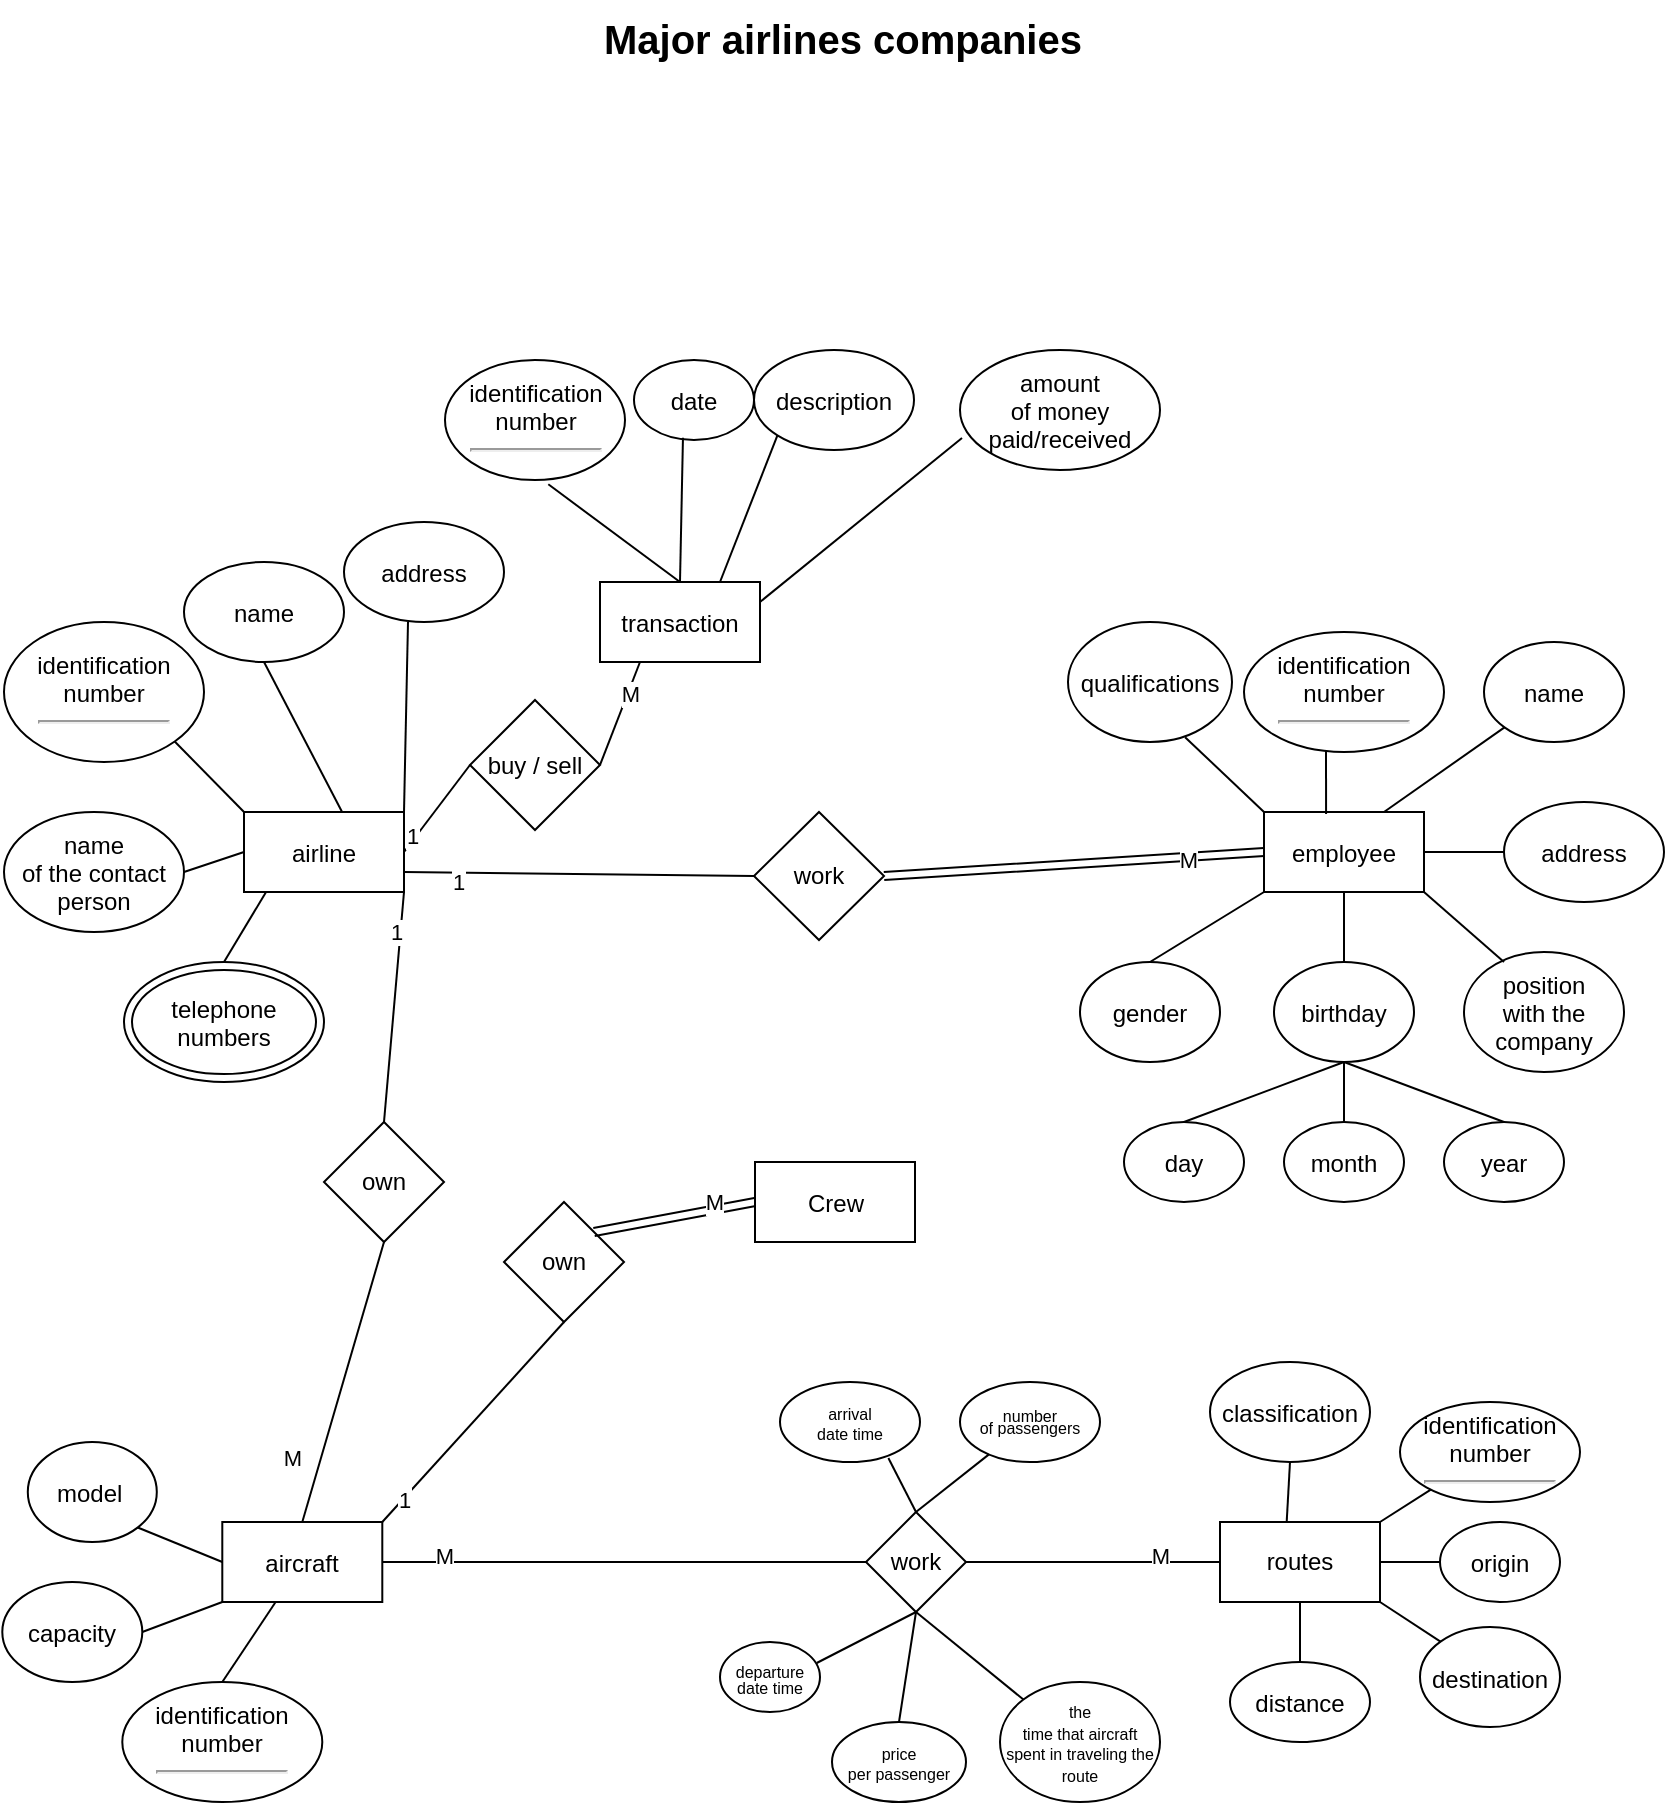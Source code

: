 <mxfile version="24.3.1" type="github">
  <diagram name="Page-1" id="Wud9rcYHppizJK5f9QVb">
    <mxGraphModel dx="1434" dy="746" grid="1" gridSize="10" guides="1" tooltips="1" connect="1" arrows="1" fold="1" page="1" pageScale="1" pageWidth="850" pageHeight="1100" math="0" shadow="0">
      <root>
        <mxCell id="0" />
        <mxCell id="1" parent="0" />
        <mxCell id="U4qR48-MR9zNBadxlRmR-1" value="&lt;b style=&quot;mso-bidi-font-weight:normal&quot;&gt;&lt;span style=&quot;font-family: Arial, sans-serif; position: relative; top: 0.5pt;&quot;&gt;&lt;font style=&quot;font-size: 20px;&quot;&gt;Major airlines companies&lt;/font&gt;&lt;/span&gt;&lt;/b&gt;" style="text;whiteSpace=wrap;html=1;fixedWidth=0;" parent="1" vertex="1">
          <mxGeometry x="308" y="40" width="245" height="40" as="geometry" />
        </mxCell>
        <mxCell id="U4qR48-MR9zNBadxlRmR-2" value="routes" style="rounded=0;whiteSpace=wrap;html=1;" parent="1" vertex="1">
          <mxGeometry x="618" y="801" width="80" height="40" as="geometry" />
        </mxCell>
        <mxCell id="U4qR48-MR9zNBadxlRmR-3" value="&lt;span style=&quot;font-family: Arial, sans-serif; position: relative; top: 0.5pt;&quot;&gt;&lt;font style=&quot;font-size: 12px;&quot;&gt;aircraft&lt;/font&gt;&lt;/span&gt;" style="rounded=0;whiteSpace=wrap;html=1;" parent="1" vertex="1">
          <mxGeometry x="119.15" y="801" width="80" height="40" as="geometry" />
        </mxCell>
        <mxCell id="U4qR48-MR9zNBadxlRmR-4" value="&lt;span style=&quot;font-family: Arial, sans-serif; position: relative; top: 0.5pt;&quot;&gt;&lt;font style=&quot;font-size: 12px;&quot;&gt;employee&lt;/font&gt;&lt;/span&gt;" style="rounded=0;whiteSpace=wrap;html=1;" parent="1" vertex="1">
          <mxGeometry x="640" y="446" width="80" height="40" as="geometry" />
        </mxCell>
        <mxCell id="U4qR48-MR9zNBadxlRmR-5" value="&lt;span style=&quot;font-family: Arial, sans-serif; position: relative; top: 0.5pt;&quot;&gt;&lt;font style=&quot;font-size: 12px;&quot;&gt;airline&lt;/font&gt;&lt;/span&gt;" style="rounded=0;whiteSpace=wrap;html=1;" parent="1" vertex="1">
          <mxGeometry x="130" y="446" width="80" height="40" as="geometry" />
        </mxCell>
        <mxCell id="U4qR48-MR9zNBadxlRmR-6" value="&lt;span style=&quot;font-family: Arial, sans-serif; position: relative; top: 0.5pt;&quot;&gt;&lt;font style=&quot;font-size: 12px;&quot;&gt;name&lt;br/&gt;of the contact person&lt;/font&gt;&lt;/span&gt;" style="ellipse;whiteSpace=wrap;html=1;" parent="1" vertex="1">
          <mxGeometry x="10" y="446" width="90" height="60" as="geometry" />
        </mxCell>
        <mxCell id="U4qR48-MR9zNBadxlRmR-7" value="&lt;span style=&quot;font-family: Arial, sans-serif; position: relative; top: 0.5pt;&quot;&gt;&lt;font style=&quot;font-size: 12px;&quot;&gt;identification&lt;br&gt;number&lt;/font&gt;&lt;/span&gt;&lt;hr&gt;" style="ellipse;whiteSpace=wrap;html=1;" parent="1" vertex="1">
          <mxGeometry x="10" y="351" width="100" height="70" as="geometry" />
        </mxCell>
        <mxCell id="U4qR48-MR9zNBadxlRmR-8" value="&lt;span style=&quot;font-family: Arial, sans-serif; position: relative; top: 0.5pt;&quot;&gt;&lt;font style=&quot;font-size: 12px;&quot;&gt;name&lt;/font&gt;&lt;/span&gt;" style="ellipse;whiteSpace=wrap;html=1;" parent="1" vertex="1">
          <mxGeometry x="100" y="321" width="80" height="50" as="geometry" />
        </mxCell>
        <mxCell id="U4qR48-MR9zNBadxlRmR-9" value="&lt;span style=&quot;font-family: Arial, sans-serif; position: relative; top: 0.5pt;&quot;&gt;&lt;font style=&quot;font-size: 12px;&quot;&gt;address&lt;/font&gt;&lt;/span&gt;" style="ellipse;whiteSpace=wrap;html=1;" parent="1" vertex="1">
          <mxGeometry x="180" y="301" width="80" height="50" as="geometry" />
        </mxCell>
        <mxCell id="U4qR48-MR9zNBadxlRmR-10" value="&lt;span style=&quot;font-family: Arial, sans-serif; position: relative; top: 0.5pt;&quot;&gt;&lt;font style=&quot;font-size: 12px;&quot;&gt;telephone&lt;br/&gt;numbers&lt;/font&gt;&lt;/span&gt;" style="ellipse;shape=doubleEllipse;whiteSpace=wrap;html=1;" parent="1" vertex="1">
          <mxGeometry x="70" y="521" width="100" height="60" as="geometry" />
        </mxCell>
        <mxCell id="U4qR48-MR9zNBadxlRmR-11" value="" style="endArrow=none;html=1;rounded=0;exitX=0.138;exitY=1;exitDx=0;exitDy=0;exitPerimeter=0;entryX=0.5;entryY=0;entryDx=0;entryDy=0;" parent="1" source="U4qR48-MR9zNBadxlRmR-5" target="U4qR48-MR9zNBadxlRmR-10" edge="1">
          <mxGeometry width="50" height="50" relative="1" as="geometry">
            <mxPoint x="400" y="561" as="sourcePoint" />
            <mxPoint x="450" y="511" as="targetPoint" />
          </mxGeometry>
        </mxCell>
        <mxCell id="U4qR48-MR9zNBadxlRmR-12" value="" style="endArrow=none;html=1;rounded=0;exitX=0;exitY=0.5;exitDx=0;exitDy=0;entryX=1;entryY=0.5;entryDx=0;entryDy=0;" parent="1" source="U4qR48-MR9zNBadxlRmR-5" target="U4qR48-MR9zNBadxlRmR-6" edge="1">
          <mxGeometry width="50" height="50" relative="1" as="geometry">
            <mxPoint x="400" y="561" as="sourcePoint" />
            <mxPoint x="450" y="511" as="targetPoint" />
          </mxGeometry>
        </mxCell>
        <mxCell id="U4qR48-MR9zNBadxlRmR-13" value="" style="endArrow=none;html=1;rounded=0;entryX=1;entryY=1;entryDx=0;entryDy=0;exitX=0;exitY=0;exitDx=0;exitDy=0;" parent="1" source="U4qR48-MR9zNBadxlRmR-5" target="U4qR48-MR9zNBadxlRmR-7" edge="1">
          <mxGeometry width="50" height="50" relative="1" as="geometry">
            <mxPoint x="140" y="451" as="sourcePoint" />
            <mxPoint x="450" y="511" as="targetPoint" />
          </mxGeometry>
        </mxCell>
        <mxCell id="U4qR48-MR9zNBadxlRmR-14" value="" style="endArrow=none;html=1;rounded=0;exitX=0.613;exitY=0;exitDx=0;exitDy=0;exitPerimeter=0;entryX=0.5;entryY=1;entryDx=0;entryDy=0;" parent="1" source="U4qR48-MR9zNBadxlRmR-5" target="U4qR48-MR9zNBadxlRmR-8" edge="1">
          <mxGeometry width="50" height="50" relative="1" as="geometry">
            <mxPoint x="400" y="561" as="sourcePoint" />
            <mxPoint x="450" y="511" as="targetPoint" />
          </mxGeometry>
        </mxCell>
        <mxCell id="U4qR48-MR9zNBadxlRmR-15" value="" style="endArrow=none;html=1;rounded=0;entryX=1;entryY=0;entryDx=0;entryDy=0;exitX=0.4;exitY=1;exitDx=0;exitDy=0;exitPerimeter=0;" parent="1" source="U4qR48-MR9zNBadxlRmR-9" target="U4qR48-MR9zNBadxlRmR-5" edge="1">
          <mxGeometry width="50" height="50" relative="1" as="geometry">
            <mxPoint x="400" y="561" as="sourcePoint" />
            <mxPoint x="450" y="511" as="targetPoint" />
          </mxGeometry>
        </mxCell>
        <mxCell id="U4qR48-MR9zNBadxlRmR-16" value="&lt;span style=&quot;font-family: Arial, sans-serif; position: relative; top: 0.5pt;&quot;&gt;&lt;font style=&quot;font-size: 12px;&quot;&gt;identification&lt;br/&gt;number&lt;/font&gt;&lt;/span&gt;&lt;hr&gt;" style="ellipse;whiteSpace=wrap;html=1;" parent="1" vertex="1">
          <mxGeometry x="69.15" y="881" width="100" height="60" as="geometry" />
        </mxCell>
        <mxCell id="U4qR48-MR9zNBadxlRmR-17" value="&lt;span style=&quot;font-family: Arial, sans-serif; position: relative; top: 0.5pt;&quot;&gt;&lt;font style=&quot;font-size: 12px;&quot;&gt;qualifications&lt;/font&gt;&lt;/span&gt;" style="ellipse;whiteSpace=wrap;html=1;" parent="1" vertex="1">
          <mxGeometry x="542" y="351" width="82" height="60" as="geometry" />
        </mxCell>
        <mxCell id="U4qR48-MR9zNBadxlRmR-18" value="&lt;span style=&quot;font-family: Arial, sans-serif; position: relative; top: 0.5pt;&quot;&gt;&lt;font style=&quot;font-size: 12px;&quot;&gt;position&lt;br/&gt;with the company&lt;/font&gt;&lt;/span&gt;" style="ellipse;whiteSpace=wrap;html=1;" parent="1" vertex="1">
          <mxGeometry x="740" y="516" width="80" height="60" as="geometry" />
        </mxCell>
        <mxCell id="U4qR48-MR9zNBadxlRmR-19" value="&lt;span style=&quot;font-family: Arial, sans-serif; position: relative; top: 0.5pt;&quot;&gt;&lt;font style=&quot;font-size: 12px;&quot;&gt;gender&lt;/font&gt;&lt;/span&gt;" style="ellipse;whiteSpace=wrap;html=1;" parent="1" vertex="1">
          <mxGeometry x="548" y="521" width="70" height="50" as="geometry" />
        </mxCell>
        <mxCell id="U4qR48-MR9zNBadxlRmR-20" value="&lt;span style=&quot;font-family: Arial, sans-serif; position: relative; top: 0.5pt;&quot;&gt;&lt;font style=&quot;font-size: 12px;&quot;&gt;year&lt;/font&gt;&lt;/span&gt;" style="ellipse;whiteSpace=wrap;html=1;" parent="1" vertex="1">
          <mxGeometry x="730" y="601" width="60" height="40" as="geometry" />
        </mxCell>
        <mxCell id="U4qR48-MR9zNBadxlRmR-21" value="&lt;span style=&quot;font-family: Arial, sans-serif; position: relative; top: 0.5pt;&quot;&gt;&lt;font style=&quot;font-size: 12px;&quot;&gt;month&lt;/font&gt;&lt;/span&gt;" style="ellipse;whiteSpace=wrap;html=1;" parent="1" vertex="1">
          <mxGeometry x="650" y="601" width="60" height="40" as="geometry" />
        </mxCell>
        <mxCell id="U4qR48-MR9zNBadxlRmR-22" value="&lt;span style=&quot;font-family: Arial, sans-serif; position: relative; top: 0.5pt;&quot;&gt;&lt;font style=&quot;font-size: 12px;&quot;&gt;day&lt;/font&gt;&lt;/span&gt;" style="ellipse;whiteSpace=wrap;html=1;" parent="1" vertex="1">
          <mxGeometry x="570" y="601" width="60" height="40" as="geometry" />
        </mxCell>
        <mxCell id="U4qR48-MR9zNBadxlRmR-23" value="&lt;span style=&quot;font-family: Arial, sans-serif; position: relative; top: 0.5pt;&quot;&gt;&lt;font style=&quot;font-size: 12px;&quot;&gt;birthday&lt;/font&gt;&lt;/span&gt;" style="ellipse;whiteSpace=wrap;html=1;" parent="1" vertex="1">
          <mxGeometry x="645" y="521" width="70" height="50" as="geometry" />
        </mxCell>
        <mxCell id="U4qR48-MR9zNBadxlRmR-24" value="&lt;span style=&quot;font-family: Arial, sans-serif; position: relative; top: 0.5pt;&quot;&gt;&lt;font style=&quot;font-size: 12px;&quot;&gt;address&lt;/font&gt;&lt;/span&gt;" style="ellipse;whiteSpace=wrap;html=1;" parent="1" vertex="1">
          <mxGeometry x="760" y="441" width="80" height="50" as="geometry" />
        </mxCell>
        <mxCell id="U4qR48-MR9zNBadxlRmR-25" value="&lt;span style=&quot;font-family: Arial, sans-serif; position: relative; top: 0.5pt;&quot;&gt;&lt;font style=&quot;font-size: 12px;&quot;&gt;name&lt;/font&gt;&lt;/span&gt;" style="ellipse;whiteSpace=wrap;html=1;" parent="1" vertex="1">
          <mxGeometry x="750" y="361" width="70" height="50" as="geometry" />
        </mxCell>
        <mxCell id="U4qR48-MR9zNBadxlRmR-26" value="&lt;span style=&quot;font-family: Arial, sans-serif; position: relative; top: 0.5pt;&quot;&gt;&lt;font style=&quot;font-size: 12px;&quot;&gt;identification&lt;br&gt;number&lt;/font&gt;&lt;/span&gt;&lt;hr&gt;" style="ellipse;whiteSpace=wrap;html=1;" parent="1" vertex="1">
          <mxGeometry x="630" y="356" width="100" height="60" as="geometry" />
        </mxCell>
        <mxCell id="U4qR48-MR9zNBadxlRmR-27" value="" style="endArrow=none;html=1;rounded=0;exitX=0.5;exitY=1;exitDx=0;exitDy=0;entryX=0.5;entryY=0;entryDx=0;entryDy=0;" parent="1" source="U4qR48-MR9zNBadxlRmR-23" target="U4qR48-MR9zNBadxlRmR-20" edge="1">
          <mxGeometry width="50" height="50" relative="1" as="geometry">
            <mxPoint x="400" y="551" as="sourcePoint" />
            <mxPoint x="450" y="501" as="targetPoint" />
          </mxGeometry>
        </mxCell>
        <mxCell id="U4qR48-MR9zNBadxlRmR-28" value="" style="endArrow=none;html=1;rounded=0;entryX=0.5;entryY=1;entryDx=0;entryDy=0;exitX=0.5;exitY=0;exitDx=0;exitDy=0;" parent="1" source="U4qR48-MR9zNBadxlRmR-21" target="U4qR48-MR9zNBadxlRmR-23" edge="1">
          <mxGeometry width="50" height="50" relative="1" as="geometry">
            <mxPoint x="400" y="551" as="sourcePoint" />
            <mxPoint x="450" y="501" as="targetPoint" />
          </mxGeometry>
        </mxCell>
        <mxCell id="U4qR48-MR9zNBadxlRmR-29" value="" style="endArrow=none;html=1;rounded=0;entryX=0.5;entryY=1;entryDx=0;entryDy=0;exitX=0.5;exitY=0;exitDx=0;exitDy=0;" parent="1" source="U4qR48-MR9zNBadxlRmR-22" target="U4qR48-MR9zNBadxlRmR-23" edge="1">
          <mxGeometry width="50" height="50" relative="1" as="geometry">
            <mxPoint x="400" y="551" as="sourcePoint" />
            <mxPoint x="450" y="501" as="targetPoint" />
          </mxGeometry>
        </mxCell>
        <mxCell id="U4qR48-MR9zNBadxlRmR-30" value="" style="endArrow=none;html=1;rounded=0;entryX=0;entryY=1;entryDx=0;entryDy=0;exitX=0.5;exitY=0;exitDx=0;exitDy=0;" parent="1" source="U4qR48-MR9zNBadxlRmR-19" target="U4qR48-MR9zNBadxlRmR-4" edge="1">
          <mxGeometry width="50" height="50" relative="1" as="geometry">
            <mxPoint x="400" y="551" as="sourcePoint" />
            <mxPoint x="450" y="501" as="targetPoint" />
          </mxGeometry>
        </mxCell>
        <mxCell id="U4qR48-MR9zNBadxlRmR-31" value="" style="endArrow=none;html=1;rounded=0;entryX=0.5;entryY=1;entryDx=0;entryDy=0;exitX=0.5;exitY=0;exitDx=0;exitDy=0;" parent="1" source="U4qR48-MR9zNBadxlRmR-23" target="U4qR48-MR9zNBadxlRmR-4" edge="1">
          <mxGeometry width="50" height="50" relative="1" as="geometry">
            <mxPoint x="400" y="551" as="sourcePoint" />
            <mxPoint x="450" y="501" as="targetPoint" />
          </mxGeometry>
        </mxCell>
        <mxCell id="U4qR48-MR9zNBadxlRmR-32" value="" style="endArrow=none;html=1;rounded=0;exitX=1;exitY=1;exitDx=0;exitDy=0;entryX=0.25;entryY=0.083;entryDx=0;entryDy=0;entryPerimeter=0;" parent="1" source="U4qR48-MR9zNBadxlRmR-4" target="U4qR48-MR9zNBadxlRmR-18" edge="1">
          <mxGeometry width="50" height="50" relative="1" as="geometry">
            <mxPoint x="400" y="551" as="sourcePoint" />
            <mxPoint x="450" y="501" as="targetPoint" />
          </mxGeometry>
        </mxCell>
        <mxCell id="U4qR48-MR9zNBadxlRmR-33" value="" style="endArrow=none;html=1;rounded=0;exitX=1;exitY=0.5;exitDx=0;exitDy=0;entryX=0;entryY=0.5;entryDx=0;entryDy=0;" parent="1" source="U4qR48-MR9zNBadxlRmR-4" target="U4qR48-MR9zNBadxlRmR-24" edge="1">
          <mxGeometry width="50" height="50" relative="1" as="geometry">
            <mxPoint x="400" y="551" as="sourcePoint" />
            <mxPoint x="450" y="501" as="targetPoint" />
          </mxGeometry>
        </mxCell>
        <mxCell id="U4qR48-MR9zNBadxlRmR-34" value="" style="endArrow=none;html=1;rounded=0;entryX=0;entryY=1;entryDx=0;entryDy=0;exitX=0.75;exitY=0;exitDx=0;exitDy=0;" parent="1" source="U4qR48-MR9zNBadxlRmR-4" target="U4qR48-MR9zNBadxlRmR-25" edge="1">
          <mxGeometry width="50" height="50" relative="1" as="geometry">
            <mxPoint x="710" y="431" as="sourcePoint" />
            <mxPoint x="450" y="501" as="targetPoint" />
          </mxGeometry>
        </mxCell>
        <mxCell id="U4qR48-MR9zNBadxlRmR-35" value="" style="endArrow=none;html=1;rounded=0;exitX=0.388;exitY=0.025;exitDx=0;exitDy=0;exitPerimeter=0;entryX=0.41;entryY=0.983;entryDx=0;entryDy=0;entryPerimeter=0;" parent="1" source="U4qR48-MR9zNBadxlRmR-4" target="U4qR48-MR9zNBadxlRmR-26" edge="1">
          <mxGeometry width="50" height="50" relative="1" as="geometry">
            <mxPoint x="400" y="551" as="sourcePoint" />
            <mxPoint x="450" y="501" as="targetPoint" />
          </mxGeometry>
        </mxCell>
        <mxCell id="U4qR48-MR9zNBadxlRmR-36" value="" style="endArrow=none;html=1;rounded=0;entryX=0;entryY=0;entryDx=0;entryDy=0;exitX=0.714;exitY=0.96;exitDx=0;exitDy=0;exitPerimeter=0;" parent="1" source="U4qR48-MR9zNBadxlRmR-17" target="U4qR48-MR9zNBadxlRmR-4" edge="1">
          <mxGeometry width="50" height="50" relative="1" as="geometry">
            <mxPoint x="600" y="401" as="sourcePoint" />
            <mxPoint x="450" y="501" as="targetPoint" />
          </mxGeometry>
        </mxCell>
        <mxCell id="U4qR48-MR9zNBadxlRmR-38" value="&lt;p style=&quot;line-height: 80%; font-size: 8px;&quot;&gt;&lt;span style=&quot;font-family: Arial, sans-serif; position: relative; top: 0.5pt;&quot;&gt;&lt;font style=&quot;font-size: 8px;&quot;&gt;number&lt;br&gt;of passengers&lt;/font&gt;&lt;/span&gt;&lt;/p&gt;" style="ellipse;whiteSpace=wrap;html=1;" parent="1" vertex="1">
          <mxGeometry x="488" y="731" width="70" height="40" as="geometry" />
        </mxCell>
        <mxCell id="U4qR48-MR9zNBadxlRmR-39" value="&lt;span style=&quot;font-family: Arial, sans-serif; position: relative; top: 0.5pt;&quot;&gt;&lt;font style=&quot;font-size: 12px;&quot;&gt;capacity&lt;/font&gt;&lt;/span&gt;" style="ellipse;whiteSpace=wrap;html=1;" parent="1" vertex="1">
          <mxGeometry x="9.15" y="831" width="70" height="50" as="geometry" />
        </mxCell>
        <mxCell id="U4qR48-MR9zNBadxlRmR-40" value="&lt;span style=&quot;font-family: Arial, sans-serif; position: relative; top: 0.5pt;&quot;&gt;&lt;font style=&quot;font-size: 12px;&quot;&gt;model&amp;nbsp;&lt;/font&gt;&lt;/span&gt;" style="ellipse;whiteSpace=wrap;html=1;" parent="1" vertex="1">
          <mxGeometry x="21.9" y="761" width="64.5" height="50" as="geometry" />
        </mxCell>
        <mxCell id="U4qR48-MR9zNBadxlRmR-41" value="" style="endArrow=none;html=1;rounded=0;exitX=0.5;exitY=0;exitDx=0;exitDy=0;" parent="1" source="U4qR48-MR9zNBadxlRmR-16" target="U4qR48-MR9zNBadxlRmR-3" edge="1">
          <mxGeometry width="50" height="50" relative="1" as="geometry">
            <mxPoint x="399.15" y="621" as="sourcePoint" />
            <mxPoint x="449.15" y="571" as="targetPoint" />
          </mxGeometry>
        </mxCell>
        <mxCell id="U4qR48-MR9zNBadxlRmR-42" value="" style="endArrow=none;html=1;rounded=0;exitX=1;exitY=0.5;exitDx=0;exitDy=0;entryX=0;entryY=1;entryDx=0;entryDy=0;" parent="1" source="U4qR48-MR9zNBadxlRmR-39" target="U4qR48-MR9zNBadxlRmR-3" edge="1">
          <mxGeometry width="50" height="50" relative="1" as="geometry">
            <mxPoint x="399.15" y="621" as="sourcePoint" />
            <mxPoint x="449.15" y="571" as="targetPoint" />
          </mxGeometry>
        </mxCell>
        <mxCell id="U4qR48-MR9zNBadxlRmR-43" value="" style="endArrow=none;html=1;rounded=0;exitX=0;exitY=0.5;exitDx=0;exitDy=0;entryX=1;entryY=1;entryDx=0;entryDy=0;" parent="1" source="U4qR48-MR9zNBadxlRmR-3" target="U4qR48-MR9zNBadxlRmR-40" edge="1">
          <mxGeometry width="50" height="50" relative="1" as="geometry">
            <mxPoint x="399.15" y="621" as="sourcePoint" />
            <mxPoint x="449.15" y="571" as="targetPoint" />
          </mxGeometry>
        </mxCell>
        <mxCell id="U4qR48-MR9zNBadxlRmR-44" value="own" style="rhombus;whiteSpace=wrap;html=1;" parent="1" vertex="1">
          <mxGeometry x="170" y="601" width="60" height="60" as="geometry" />
        </mxCell>
        <mxCell id="U4qR48-MR9zNBadxlRmR-45" value="" style="endArrow=none;html=1;rounded=0;exitX=0.5;exitY=0;exitDx=0;exitDy=0;entryX=1;entryY=1;entryDx=0;entryDy=0;" parent="1" source="U4qR48-MR9zNBadxlRmR-44" target="U4qR48-MR9zNBadxlRmR-5" edge="1">
          <mxGeometry width="50" height="50" relative="1" as="geometry">
            <mxPoint x="400" y="551" as="sourcePoint" />
            <mxPoint x="450" y="501" as="targetPoint" />
          </mxGeometry>
        </mxCell>
        <mxCell id="U4qR48-MR9zNBadxlRmR-48" value="1" style="edgeLabel;html=1;align=center;verticalAlign=middle;resizable=0;points=[];" parent="U4qR48-MR9zNBadxlRmR-45" vertex="1" connectable="0">
          <mxGeometry x="0.649" y="2" relative="1" as="geometry">
            <mxPoint as="offset" />
          </mxGeometry>
        </mxCell>
        <mxCell id="U4qR48-MR9zNBadxlRmR-46" value="" style="endArrow=none;html=1;rounded=0;exitX=0.5;exitY=0;exitDx=0;exitDy=0;entryX=0.5;entryY=1;entryDx=0;entryDy=0;" parent="1" source="U4qR48-MR9zNBadxlRmR-3" target="U4qR48-MR9zNBadxlRmR-44" edge="1">
          <mxGeometry width="50" height="50" relative="1" as="geometry">
            <mxPoint x="400" y="551" as="sourcePoint" />
            <mxPoint x="450" y="501" as="targetPoint" />
          </mxGeometry>
        </mxCell>
        <mxCell id="U4qR48-MR9zNBadxlRmR-47" value="M" style="edgeLabel;html=1;align=center;verticalAlign=middle;resizable=0;points=[];" parent="U4qR48-MR9zNBadxlRmR-46" vertex="1" connectable="0">
          <mxGeometry x="-0.6" relative="1" as="geometry">
            <mxPoint x="-14" y="-4" as="offset" />
          </mxGeometry>
        </mxCell>
        <mxCell id="U4qR48-MR9zNBadxlRmR-49" value="work" style="rhombus;whiteSpace=wrap;html=1;" parent="1" vertex="1">
          <mxGeometry x="441" y="796" width="50" height="50" as="geometry" />
        </mxCell>
        <mxCell id="U4qR48-MR9zNBadxlRmR-50" value="" style="endArrow=none;html=1;rounded=0;exitX=1;exitY=0.5;exitDx=0;exitDy=0;entryX=0;entryY=0.5;entryDx=0;entryDy=0;" parent="1" source="U4qR48-MR9zNBadxlRmR-49" target="U4qR48-MR9zNBadxlRmR-2" edge="1">
          <mxGeometry width="50" height="50" relative="1" as="geometry">
            <mxPoint x="538" y="621" as="sourcePoint" />
            <mxPoint x="588" y="571" as="targetPoint" />
          </mxGeometry>
        </mxCell>
        <mxCell id="U4qR48-MR9zNBadxlRmR-52" value="M" style="edgeLabel;html=1;align=center;verticalAlign=middle;resizable=0;points=[];" parent="U4qR48-MR9zNBadxlRmR-50" vertex="1" connectable="0">
          <mxGeometry x="0.527" y="3" relative="1" as="geometry">
            <mxPoint as="offset" />
          </mxGeometry>
        </mxCell>
        <mxCell id="U4qR48-MR9zNBadxlRmR-51" value="" style="endArrow=none;html=1;rounded=0;exitX=1;exitY=0.5;exitDx=0;exitDy=0;entryX=0;entryY=0.5;entryDx=0;entryDy=0;" parent="1" source="U4qR48-MR9zNBadxlRmR-3" target="U4qR48-MR9zNBadxlRmR-49" edge="1">
          <mxGeometry width="50" height="50" relative="1" as="geometry">
            <mxPoint x="400" y="551" as="sourcePoint" />
            <mxPoint x="450" y="501" as="targetPoint" />
          </mxGeometry>
        </mxCell>
        <mxCell id="U4qR48-MR9zNBadxlRmR-53" value="M" style="edgeLabel;html=1;align=center;verticalAlign=middle;resizable=0;points=[];" parent="U4qR48-MR9zNBadxlRmR-51" vertex="1" connectable="0">
          <mxGeometry x="-0.746" y="2" relative="1" as="geometry">
            <mxPoint y="-1" as="offset" />
          </mxGeometry>
        </mxCell>
        <mxCell id="U4qR48-MR9zNBadxlRmR-54" value="&lt;p style=&quot;line-height: 70%;&quot;&gt;&lt;span style=&quot;font-family: Arial, sans-serif; position: relative; top: 0.5pt; font-size: 8px;&quot;&gt;&lt;font style=&quot;font-size: 8px;&quot;&gt;price&lt;br&gt;per passenger&lt;/font&gt;&lt;/span&gt;&lt;/p&gt;" style="ellipse;whiteSpace=wrap;html=1;" parent="1" vertex="1">
          <mxGeometry x="424" y="901" width="67" height="40" as="geometry" />
        </mxCell>
        <mxCell id="U4qR48-MR9zNBadxlRmR-55" value="&lt;p style=&quot;line-height: 60%;&quot;&gt;&lt;span style=&quot;font-family: Arial, sans-serif; position: relative; top: 0.5pt; font-size: 8px;&quot;&gt;&lt;font style=&quot;font-size: 8px;&quot;&gt;departure&lt;br&gt;date time&lt;/font&gt;&lt;/span&gt;&lt;/p&gt;" style="ellipse;whiteSpace=wrap;html=1;" parent="1" vertex="1">
          <mxGeometry x="368" y="861" width="50" height="35" as="geometry" />
        </mxCell>
        <mxCell id="U4qR48-MR9zNBadxlRmR-56" value="&lt;p style=&quot;line-height: 70%;&quot;&gt;&lt;span style=&quot;font-family: Arial, sans-serif; position: relative; top: 0.5pt; font-size: 8px;&quot;&gt;&lt;font style=&quot;font-size: 8px;&quot;&gt;arrival&lt;br&gt;date time&lt;/font&gt;&lt;/span&gt;&lt;/p&gt;" style="ellipse;whiteSpace=wrap;html=1;" parent="1" vertex="1">
          <mxGeometry x="398" y="731" width="70" height="40" as="geometry" />
        </mxCell>
        <mxCell id="U4qR48-MR9zNBadxlRmR-57" value="&lt;span style=&quot;font-family: Arial, sans-serif; position: relative; top: 0.5pt;&quot;&gt;&lt;font style=&quot;font-size: 12px;&quot;&gt;identification&lt;br/&gt;number&lt;/font&gt;&lt;/span&gt;&lt;hr&gt;" style="ellipse;whiteSpace=wrap;html=1;" parent="1" vertex="1">
          <mxGeometry x="708" y="741" width="90" height="50" as="geometry" />
        </mxCell>
        <mxCell id="U4qR48-MR9zNBadxlRmR-58" value="&lt;p style=&quot;line-height: 70%;&quot;&gt;&lt;span style=&quot;font-family: Arial, sans-serif; position: relative; top: 0.5pt;&quot;&gt;&lt;font style=&quot;font-size: 8px;&quot;&gt;the&lt;br&gt;time that aircraft spent in traveling the route&lt;/font&gt;&lt;/span&gt;&lt;/p&gt;" style="ellipse;whiteSpace=wrap;html=1;" parent="1" vertex="1">
          <mxGeometry x="508" y="881" width="80" height="60" as="geometry" />
        </mxCell>
        <mxCell id="U4qR48-MR9zNBadxlRmR-59" value="" style="endArrow=none;html=1;rounded=0;exitX=0.5;exitY=1;exitDx=0;exitDy=0;entryX=0;entryY=0;entryDx=0;entryDy=0;" parent="1" source="U4qR48-MR9zNBadxlRmR-49" target="U4qR48-MR9zNBadxlRmR-58" edge="1">
          <mxGeometry width="50" height="50" relative="1" as="geometry">
            <mxPoint x="518" y="651" as="sourcePoint" />
            <mxPoint x="568" y="601" as="targetPoint" />
          </mxGeometry>
        </mxCell>
        <mxCell id="U4qR48-MR9zNBadxlRmR-60" value="" style="endArrow=none;html=1;rounded=0;exitX=0.5;exitY=1;exitDx=0;exitDy=0;entryX=0.5;entryY=0;entryDx=0;entryDy=0;" parent="1" source="U4qR48-MR9zNBadxlRmR-49" target="U4qR48-MR9zNBadxlRmR-54" edge="1">
          <mxGeometry width="50" height="50" relative="1" as="geometry">
            <mxPoint x="518" y="651" as="sourcePoint" />
            <mxPoint x="568" y="601" as="targetPoint" />
          </mxGeometry>
        </mxCell>
        <mxCell id="U4qR48-MR9zNBadxlRmR-61" value="" style="endArrow=none;html=1;rounded=0;exitX=0.5;exitY=1;exitDx=0;exitDy=0;entryX=0.967;entryY=0.3;entryDx=0;entryDy=0;entryPerimeter=0;" parent="1" source="U4qR48-MR9zNBadxlRmR-49" target="U4qR48-MR9zNBadxlRmR-55" edge="1">
          <mxGeometry width="50" height="50" relative="1" as="geometry">
            <mxPoint x="518" y="651" as="sourcePoint" />
            <mxPoint x="568" y="601" as="targetPoint" />
          </mxGeometry>
        </mxCell>
        <mxCell id="U4qR48-MR9zNBadxlRmR-62" value="" style="endArrow=none;html=1;rounded=0;exitX=0.5;exitY=0;exitDx=0;exitDy=0;" parent="1" source="U4qR48-MR9zNBadxlRmR-49" target="U4qR48-MR9zNBadxlRmR-38" edge="1">
          <mxGeometry width="50" height="50" relative="1" as="geometry">
            <mxPoint x="518" y="651" as="sourcePoint" />
            <mxPoint x="568" y="601" as="targetPoint" />
          </mxGeometry>
        </mxCell>
        <mxCell id="U4qR48-MR9zNBadxlRmR-63" value="" style="endArrow=none;html=1;rounded=0;exitX=0.5;exitY=0;exitDx=0;exitDy=0;entryX=0.774;entryY=0.95;entryDx=0;entryDy=0;entryPerimeter=0;" parent="1" source="U4qR48-MR9zNBadxlRmR-49" target="U4qR48-MR9zNBadxlRmR-56" edge="1">
          <mxGeometry width="50" height="50" relative="1" as="geometry">
            <mxPoint x="518" y="651" as="sourcePoint" />
            <mxPoint x="568" y="601" as="targetPoint" />
          </mxGeometry>
        </mxCell>
        <mxCell id="U4qR48-MR9zNBadxlRmR-64" value="&lt;span style=&quot;font-family: Arial, sans-serif; position: relative; top: 0.5pt;&quot;&gt;&lt;font style=&quot;font-size: 12px;&quot;&gt;classification&lt;/font&gt;&lt;/span&gt;" style="ellipse;whiteSpace=wrap;html=1;" parent="1" vertex="1">
          <mxGeometry x="613" y="721" width="80" height="50" as="geometry" />
        </mxCell>
        <mxCell id="U4qR48-MR9zNBadxlRmR-65" value="&lt;span style=&quot;font-family: Arial, sans-serif; position: relative; top: 0.5pt;&quot;&gt;&lt;font style=&quot;font-size: 12px;&quot;&gt;distance&lt;/font&gt;&lt;/span&gt;" style="ellipse;whiteSpace=wrap;html=1;" parent="1" vertex="1">
          <mxGeometry x="623" y="871" width="70" height="40" as="geometry" />
        </mxCell>
        <mxCell id="U4qR48-MR9zNBadxlRmR-66" value="&lt;span style=&quot;font-family: Arial, sans-serif; position: relative; top: 0.5pt;&quot;&gt;&lt;font style=&quot;font-size: 12px;&quot;&gt;destination&lt;/font&gt;&lt;/span&gt;" style="ellipse;whiteSpace=wrap;html=1;" parent="1" vertex="1">
          <mxGeometry x="718" y="853.5" width="70" height="50" as="geometry" />
        </mxCell>
        <mxCell id="U4qR48-MR9zNBadxlRmR-67" value="&lt;span style=&quot;font-family: Arial, sans-serif; position: relative; top: 0.5pt;&quot;&gt;&lt;font style=&quot;font-size: 12px;&quot;&gt;origin&lt;/font&gt;&lt;/span&gt;" style="ellipse;whiteSpace=wrap;html=1;" parent="1" vertex="1">
          <mxGeometry x="728" y="801" width="60" height="40" as="geometry" />
        </mxCell>
        <mxCell id="U4qR48-MR9zNBadxlRmR-68" value="" style="endArrow=none;html=1;rounded=0;exitX=0.5;exitY=0;exitDx=0;exitDy=0;entryX=0.5;entryY=1;entryDx=0;entryDy=0;" parent="1" source="U4qR48-MR9zNBadxlRmR-65" target="U4qR48-MR9zNBadxlRmR-2" edge="1">
          <mxGeometry width="50" height="50" relative="1" as="geometry">
            <mxPoint x="518" y="651" as="sourcePoint" />
            <mxPoint x="568" y="601" as="targetPoint" />
          </mxGeometry>
        </mxCell>
        <mxCell id="U4qR48-MR9zNBadxlRmR-69" value="" style="endArrow=none;html=1;rounded=0;exitX=1;exitY=1;exitDx=0;exitDy=0;entryX=0;entryY=0;entryDx=0;entryDy=0;" parent="1" source="U4qR48-MR9zNBadxlRmR-2" target="U4qR48-MR9zNBadxlRmR-66" edge="1">
          <mxGeometry width="50" height="50" relative="1" as="geometry">
            <mxPoint x="518" y="651" as="sourcePoint" />
            <mxPoint x="568" y="601" as="targetPoint" />
          </mxGeometry>
        </mxCell>
        <mxCell id="U4qR48-MR9zNBadxlRmR-70" value="" style="endArrow=none;html=1;rounded=0;exitX=1;exitY=0.5;exitDx=0;exitDy=0;entryX=0;entryY=0.5;entryDx=0;entryDy=0;" parent="1" source="U4qR48-MR9zNBadxlRmR-2" target="U4qR48-MR9zNBadxlRmR-67" edge="1">
          <mxGeometry width="50" height="50" relative="1" as="geometry">
            <mxPoint x="518" y="651" as="sourcePoint" />
            <mxPoint x="568" y="601" as="targetPoint" />
          </mxGeometry>
        </mxCell>
        <mxCell id="U4qR48-MR9zNBadxlRmR-71" value="" style="endArrow=none;html=1;rounded=0;exitX=1;exitY=0;exitDx=0;exitDy=0;" parent="1" source="U4qR48-MR9zNBadxlRmR-2" target="U4qR48-MR9zNBadxlRmR-57" edge="1">
          <mxGeometry width="50" height="50" relative="1" as="geometry">
            <mxPoint x="518" y="651" as="sourcePoint" />
            <mxPoint x="568" y="601" as="targetPoint" />
          </mxGeometry>
        </mxCell>
        <mxCell id="U4qR48-MR9zNBadxlRmR-72" value="" style="endArrow=none;html=1;rounded=0;exitX=0.417;exitY=-0.008;exitDx=0;exitDy=0;exitPerimeter=0;entryX=0.5;entryY=1;entryDx=0;entryDy=0;" parent="1" source="U4qR48-MR9zNBadxlRmR-2" target="U4qR48-MR9zNBadxlRmR-64" edge="1">
          <mxGeometry width="50" height="50" relative="1" as="geometry">
            <mxPoint x="518" y="651" as="sourcePoint" />
            <mxPoint x="568" y="601" as="targetPoint" />
          </mxGeometry>
        </mxCell>
        <mxCell id="U4qR48-MR9zNBadxlRmR-73" value="own" style="rhombus;whiteSpace=wrap;html=1;" parent="1" vertex="1">
          <mxGeometry x="260" y="641" width="60" height="60" as="geometry" />
        </mxCell>
        <mxCell id="U4qR48-MR9zNBadxlRmR-74" value="" style="endArrow=none;html=1;rounded=0;entryX=0.5;entryY=1;entryDx=0;entryDy=0;exitX=1;exitY=0;exitDx=0;exitDy=0;" parent="1" source="U4qR48-MR9zNBadxlRmR-3" target="U4qR48-MR9zNBadxlRmR-73" edge="1">
          <mxGeometry width="50" height="50" relative="1" as="geometry">
            <mxPoint x="220" y="721" as="sourcePoint" />
            <mxPoint x="240" y="631" as="targetPoint" />
          </mxGeometry>
        </mxCell>
        <mxCell id="U4qR48-MR9zNBadxlRmR-76" value="1" style="edgeLabel;html=1;align=center;verticalAlign=middle;resizable=0;points=[];" parent="U4qR48-MR9zNBadxlRmR-74" vertex="1" connectable="0">
          <mxGeometry x="-0.772" relative="1" as="geometry">
            <mxPoint as="offset" />
          </mxGeometry>
        </mxCell>
        <mxCell id="U4qR48-MR9zNBadxlRmR-77" value="&lt;span style=&quot;font-family: Arial, sans-serif; position: relative; top: 0.5pt;&quot;&gt;&lt;font style=&quot;font-size: 12px;&quot;&gt;Crew&lt;/font&gt;&lt;/span&gt;" style="rounded=0;whiteSpace=wrap;html=1;" parent="1" vertex="1">
          <mxGeometry x="385.5" y="621" width="80" height="40" as="geometry" />
        </mxCell>
        <mxCell id="U4qR48-MR9zNBadxlRmR-80" value="buy / sell" style="rhombus;whiteSpace=wrap;html=1;" parent="1" vertex="1">
          <mxGeometry x="243" y="390" width="65" height="65" as="geometry" />
        </mxCell>
        <mxCell id="U4qR48-MR9zNBadxlRmR-81" value="" style="endArrow=none;html=1;rounded=0;entryX=1;entryY=0.5;entryDx=0;entryDy=0;exitX=0;exitY=0.5;exitDx=0;exitDy=0;" parent="1" source="U4qR48-MR9zNBadxlRmR-80" target="U4qR48-MR9zNBadxlRmR-5" edge="1">
          <mxGeometry width="50" height="50" relative="1" as="geometry">
            <mxPoint x="310" y="506" as="sourcePoint" />
            <mxPoint x="240" y="516" as="targetPoint" />
          </mxGeometry>
        </mxCell>
        <mxCell id="lowWsZveBL8GtUQ1-FGt-2" value="1" style="edgeLabel;html=1;align=center;verticalAlign=middle;resizable=0;points=[];" vertex="1" connectable="0" parent="U4qR48-MR9zNBadxlRmR-81">
          <mxGeometry x="0.677" y="-2" relative="1" as="geometry">
            <mxPoint as="offset" />
          </mxGeometry>
        </mxCell>
        <mxCell id="U4qR48-MR9zNBadxlRmR-84" value="&lt;span style=&quot;font-family: Arial, sans-serif; position: relative; top: 0.5pt;&quot;&gt;&lt;font style=&quot;font-size: 12px;&quot;&gt;transaction&lt;/font&gt;&lt;/span&gt;" style="rounded=0;whiteSpace=wrap;html=1;" parent="1" vertex="1">
          <mxGeometry x="308" y="331" width="80" height="40" as="geometry" />
        </mxCell>
        <mxCell id="U4qR48-MR9zNBadxlRmR-85" value="" style="endArrow=none;html=1;rounded=0;entryX=1;entryY=0.5;entryDx=0;entryDy=0;exitX=0.25;exitY=1;exitDx=0;exitDy=0;" parent="1" source="U4qR48-MR9zNBadxlRmR-84" target="U4qR48-MR9zNBadxlRmR-80" edge="1">
          <mxGeometry width="50" height="50" relative="1" as="geometry">
            <mxPoint x="424.5" y="505.5" as="sourcePoint" />
            <mxPoint x="338.5" y="508.5" as="targetPoint" />
          </mxGeometry>
        </mxCell>
        <mxCell id="U4qR48-MR9zNBadxlRmR-94" value="M" style="edgeLabel;html=1;align=center;verticalAlign=middle;resizable=0;points=[];" parent="U4qR48-MR9zNBadxlRmR-85" vertex="1" connectable="0">
          <mxGeometry x="-0.38" y="1" relative="1" as="geometry">
            <mxPoint as="offset" />
          </mxGeometry>
        </mxCell>
        <mxCell id="U4qR48-MR9zNBadxlRmR-86" value="&lt;span style=&quot;font-family: Arial, sans-serif; position: relative; top: 0.5pt;&quot;&gt;&lt;font style=&quot;font-size: 12px;&quot;&gt;description&lt;/font&gt;&lt;/span&gt;" style="ellipse;whiteSpace=wrap;html=1;" parent="1" vertex="1">
          <mxGeometry x="385" y="215" width="80" height="50" as="geometry" />
        </mxCell>
        <mxCell id="U4qR48-MR9zNBadxlRmR-87" value="&lt;span style=&quot;font-family: Arial, sans-serif; position: relative; top: 0.5pt;&quot;&gt;&lt;font style=&quot;font-size: 12px;&quot;&gt;date&lt;/font&gt;&lt;/span&gt;" style="ellipse;whiteSpace=wrap;html=1;" parent="1" vertex="1">
          <mxGeometry x="325" y="220" width="60" height="40" as="geometry" />
        </mxCell>
        <mxCell id="U4qR48-MR9zNBadxlRmR-88" value="&lt;span style=&quot;font-family: Arial, sans-serif; position: relative; top: 0.5pt;&quot;&gt;&lt;font style=&quot;font-size: 12px;&quot;&gt;identification&lt;br/&gt;number&lt;/font&gt;&lt;/span&gt;&lt;hr&gt;" style="ellipse;whiteSpace=wrap;html=1;" parent="1" vertex="1">
          <mxGeometry x="230.5" y="220" width="90" height="60" as="geometry" />
        </mxCell>
        <mxCell id="U4qR48-MR9zNBadxlRmR-89" value="&lt;span style=&quot;font-family: Arial, sans-serif; position: relative; top: 0.5pt;&quot;&gt;&lt;font style=&quot;font-size: 12px;&quot;&gt;amount&lt;br/&gt;of money paid/received&lt;/font&gt;&lt;/span&gt;" style="ellipse;whiteSpace=wrap;html=1;" parent="1" vertex="1">
          <mxGeometry x="488" y="215" width="100" height="60" as="geometry" />
        </mxCell>
        <mxCell id="U4qR48-MR9zNBadxlRmR-90" value="" style="endArrow=none;html=1;rounded=0;exitX=0.5;exitY=0;exitDx=0;exitDy=0;entryX=0.408;entryY=0.971;entryDx=0;entryDy=0;entryPerimeter=0;" parent="1" source="U4qR48-MR9zNBadxlRmR-84" target="U4qR48-MR9zNBadxlRmR-87" edge="1">
          <mxGeometry width="50" height="50" relative="1" as="geometry">
            <mxPoint x="380" y="491" as="sourcePoint" />
            <mxPoint x="430" y="441" as="targetPoint" />
          </mxGeometry>
        </mxCell>
        <mxCell id="U4qR48-MR9zNBadxlRmR-91" value="" style="endArrow=none;html=1;rounded=0;exitX=0.5;exitY=0;exitDx=0;exitDy=0;entryX=0.574;entryY=1.036;entryDx=0;entryDy=0;entryPerimeter=0;" parent="1" source="U4qR48-MR9zNBadxlRmR-84" target="U4qR48-MR9zNBadxlRmR-88" edge="1">
          <mxGeometry width="50" height="50" relative="1" as="geometry">
            <mxPoint x="380" y="491" as="sourcePoint" />
            <mxPoint x="430" y="441" as="targetPoint" />
          </mxGeometry>
        </mxCell>
        <mxCell id="U4qR48-MR9zNBadxlRmR-92" value="" style="endArrow=none;html=1;rounded=0;exitX=0;exitY=1;exitDx=0;exitDy=0;entryX=0.75;entryY=0;entryDx=0;entryDy=0;" parent="1" source="U4qR48-MR9zNBadxlRmR-86" target="U4qR48-MR9zNBadxlRmR-84" edge="1">
          <mxGeometry width="50" height="50" relative="1" as="geometry">
            <mxPoint x="380" y="491" as="sourcePoint" />
            <mxPoint x="430" y="441" as="targetPoint" />
          </mxGeometry>
        </mxCell>
        <mxCell id="U4qR48-MR9zNBadxlRmR-93" value="" style="endArrow=none;html=1;rounded=0;exitX=0.01;exitY=0.733;exitDx=0;exitDy=0;entryX=1;entryY=0.25;entryDx=0;entryDy=0;exitPerimeter=0;" parent="1" source="U4qR48-MR9zNBadxlRmR-89" target="U4qR48-MR9zNBadxlRmR-84" edge="1">
          <mxGeometry width="50" height="50" relative="1" as="geometry">
            <mxPoint x="380" y="491" as="sourcePoint" />
            <mxPoint x="430" y="441" as="targetPoint" />
          </mxGeometry>
        </mxCell>
        <mxCell id="lowWsZveBL8GtUQ1-FGt-5" value="" style="endArrow=none;html=1;rounded=0;exitX=1;exitY=0.75;exitDx=0;exitDy=0;entryX=0;entryY=0.5;entryDx=0;entryDy=0;" edge="1" parent="1" source="U4qR48-MR9zNBadxlRmR-5" target="lowWsZveBL8GtUQ1-FGt-7">
          <mxGeometry width="50" height="50" relative="1" as="geometry">
            <mxPoint x="280" y="550" as="sourcePoint" />
            <mxPoint x="330" y="500" as="targetPoint" />
          </mxGeometry>
        </mxCell>
        <mxCell id="lowWsZveBL8GtUQ1-FGt-8" value="1" style="edgeLabel;html=1;align=center;verticalAlign=middle;resizable=0;points=[];" vertex="1" connectable="0" parent="lowWsZveBL8GtUQ1-FGt-5">
          <mxGeometry x="-0.691" y="-4" relative="1" as="geometry">
            <mxPoint as="offset" />
          </mxGeometry>
        </mxCell>
        <mxCell id="lowWsZveBL8GtUQ1-FGt-7" value="work" style="rhombus;whiteSpace=wrap;html=1;" vertex="1" parent="1">
          <mxGeometry x="385" y="446" width="65" height="64" as="geometry" />
        </mxCell>
        <mxCell id="lowWsZveBL8GtUQ1-FGt-10" value="" style="shape=link;html=1;rounded=0;entryX=0;entryY=0.5;entryDx=0;entryDy=0;exitX=1;exitY=0.5;exitDx=0;exitDy=0;" edge="1" parent="1" source="lowWsZveBL8GtUQ1-FGt-7" target="U4qR48-MR9zNBadxlRmR-4">
          <mxGeometry width="100" relative="1" as="geometry">
            <mxPoint x="370" y="380" as="sourcePoint" />
            <mxPoint x="470" y="380" as="targetPoint" />
          </mxGeometry>
        </mxCell>
        <mxCell id="lowWsZveBL8GtUQ1-FGt-11" value="M" style="edgeLabel;html=1;align=center;verticalAlign=middle;resizable=0;points=[];" vertex="1" connectable="0" parent="lowWsZveBL8GtUQ1-FGt-10">
          <mxGeometry x="0.589" y="-1" relative="1" as="geometry">
            <mxPoint as="offset" />
          </mxGeometry>
        </mxCell>
        <mxCell id="lowWsZveBL8GtUQ1-FGt-13" value="" style="shape=link;html=1;rounded=0;exitX=1;exitY=0;exitDx=0;exitDy=0;entryX=0;entryY=0.5;entryDx=0;entryDy=0;" edge="1" parent="1" source="U4qR48-MR9zNBadxlRmR-73" target="U4qR48-MR9zNBadxlRmR-77">
          <mxGeometry width="100" relative="1" as="geometry">
            <mxPoint x="330" y="590" as="sourcePoint" />
            <mxPoint x="430" y="590" as="targetPoint" />
          </mxGeometry>
        </mxCell>
        <mxCell id="lowWsZveBL8GtUQ1-FGt-14" value="M" style="edgeLabel;html=1;align=center;verticalAlign=middle;resizable=0;points=[];" vertex="1" connectable="0" parent="lowWsZveBL8GtUQ1-FGt-13">
          <mxGeometry x="0.508" y="4" relative="1" as="geometry">
            <mxPoint as="offset" />
          </mxGeometry>
        </mxCell>
      </root>
    </mxGraphModel>
  </diagram>
</mxfile>
